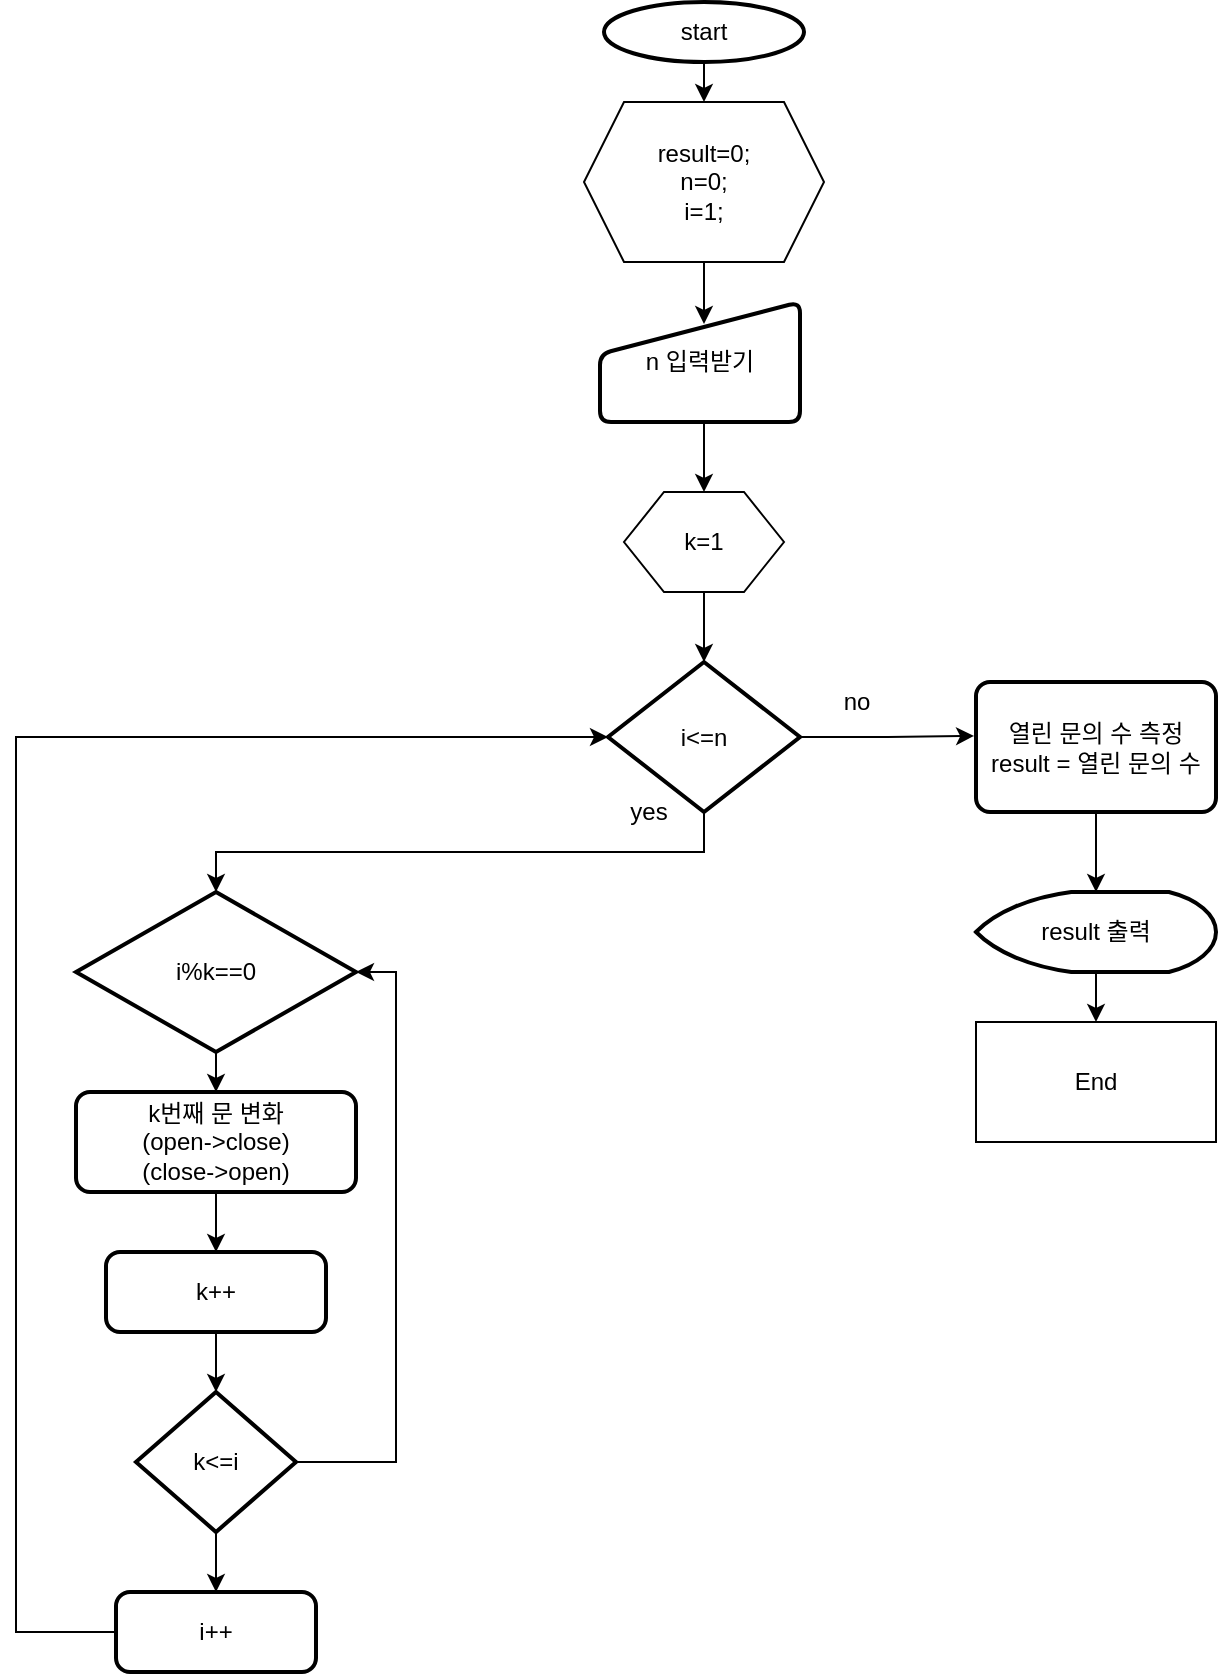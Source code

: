 <mxfile version="20.3.6" type="github">
  <diagram id="C5RBs43oDa-KdzZeNtuy" name="Page-1">
    <mxGraphModel dx="1422" dy="762" grid="1" gridSize="10" guides="1" tooltips="1" connect="1" arrows="1" fold="1" page="1" pageScale="1" pageWidth="827" pageHeight="1169" math="0" shadow="0">
      <root>
        <mxCell id="WIyWlLk6GJQsqaUBKTNV-0" />
        <mxCell id="WIyWlLk6GJQsqaUBKTNV-1" parent="WIyWlLk6GJQsqaUBKTNV-0" />
        <mxCell id="1Frkz7CYc5Go58rC8w8M-41" style="edgeStyle=orthogonalEdgeStyle;rounded=0;orthogonalLoop=1;jettySize=auto;html=1;exitX=0.5;exitY=1;exitDx=0;exitDy=0;entryX=0.5;entryY=0;entryDx=0;entryDy=0;exitPerimeter=0;" edge="1" parent="WIyWlLk6GJQsqaUBKTNV-1" source="1Frkz7CYc5Go58rC8w8M-56" target="1Frkz7CYc5Go58rC8w8M-22">
          <mxGeometry relative="1" as="geometry">
            <mxPoint x="413.75" y="50" as="sourcePoint" />
          </mxGeometry>
        </mxCell>
        <mxCell id="1Frkz7CYc5Go58rC8w8M-13" value="End" style="rounded=0;whiteSpace=wrap;html=1;" vertex="1" parent="WIyWlLk6GJQsqaUBKTNV-1">
          <mxGeometry x="550" y="530" width="120" height="60" as="geometry" />
        </mxCell>
        <mxCell id="1Frkz7CYc5Go58rC8w8M-28" style="edgeStyle=orthogonalEdgeStyle;rounded=0;orthogonalLoop=1;jettySize=auto;html=1;exitX=0.5;exitY=1;exitDx=0;exitDy=0;entryX=0.5;entryY=0;entryDx=0;entryDy=0;exitPerimeter=0;" edge="1" parent="WIyWlLk6GJQsqaUBKTNV-1" source="1Frkz7CYc5Go58rC8w8M-58" target="1Frkz7CYc5Go58rC8w8M-59">
          <mxGeometry relative="1" as="geometry">
            <mxPoint x="170" y="545" as="sourcePoint" />
            <mxPoint x="170" y="565" as="targetPoint" />
          </mxGeometry>
        </mxCell>
        <mxCell id="1Frkz7CYc5Go58rC8w8M-42" style="edgeStyle=orthogonalEdgeStyle;rounded=0;orthogonalLoop=1;jettySize=auto;html=1;exitX=0.5;exitY=1;exitDx=0;exitDy=0;entryX=0.52;entryY=0.183;entryDx=0;entryDy=0;entryPerimeter=0;" edge="1" parent="WIyWlLk6GJQsqaUBKTNV-1" source="1Frkz7CYc5Go58rC8w8M-22" target="1Frkz7CYc5Go58rC8w8M-57">
          <mxGeometry relative="1" as="geometry">
            <mxPoint x="414" y="180" as="targetPoint" />
          </mxGeometry>
        </mxCell>
        <mxCell id="1Frkz7CYc5Go58rC8w8M-22" value="result=0;&lt;br&gt;n=0;&lt;br&gt;i=1;" style="shape=hexagon;perimeter=hexagonPerimeter2;whiteSpace=wrap;html=1;fixedSize=1;" vertex="1" parent="WIyWlLk6GJQsqaUBKTNV-1">
          <mxGeometry x="354" y="70" width="120" height="80" as="geometry" />
        </mxCell>
        <mxCell id="1Frkz7CYc5Go58rC8w8M-43" style="edgeStyle=orthogonalEdgeStyle;rounded=0;orthogonalLoop=1;jettySize=auto;html=1;exitX=0.5;exitY=1;exitDx=0;exitDy=0;entryX=0.5;entryY=0;entryDx=0;entryDy=0;" edge="1" parent="WIyWlLk6GJQsqaUBKTNV-1" source="1Frkz7CYc5Go58rC8w8M-57" target="1Frkz7CYc5Go58rC8w8M-39">
          <mxGeometry relative="1" as="geometry">
            <mxPoint x="414" y="250" as="sourcePoint" />
          </mxGeometry>
        </mxCell>
        <mxCell id="1Frkz7CYc5Go58rC8w8M-37" style="edgeStyle=orthogonalEdgeStyle;rounded=0;orthogonalLoop=1;jettySize=auto;html=1;exitX=0.5;exitY=1;exitDx=0;exitDy=0;entryX=0.5;entryY=0;entryDx=0;entryDy=0;" edge="1" parent="WIyWlLk6GJQsqaUBKTNV-1" source="1Frkz7CYc5Go58rC8w8M-59" target="1Frkz7CYc5Go58rC8w8M-62">
          <mxGeometry relative="1" as="geometry">
            <mxPoint x="170" y="625" as="sourcePoint" />
            <mxPoint x="170" y="645" as="targetPoint" />
          </mxGeometry>
        </mxCell>
        <mxCell id="1Frkz7CYc5Go58rC8w8M-46" style="edgeStyle=orthogonalEdgeStyle;rounded=0;orthogonalLoop=1;jettySize=auto;html=1;exitX=0.5;exitY=1;exitDx=0;exitDy=0;entryX=0.5;entryY=0;entryDx=0;entryDy=0;entryPerimeter=0;" edge="1" parent="WIyWlLk6GJQsqaUBKTNV-1" source="1Frkz7CYc5Go58rC8w8M-62" target="1Frkz7CYc5Go58rC8w8M-63">
          <mxGeometry relative="1" as="geometry">
            <mxPoint x="170" y="705" as="sourcePoint" />
            <mxPoint x="170" y="725" as="targetPoint" />
          </mxGeometry>
        </mxCell>
        <mxCell id="1Frkz7CYc5Go58rC8w8M-36" style="edgeStyle=orthogonalEdgeStyle;rounded=0;orthogonalLoop=1;jettySize=auto;html=1;entryX=0.5;entryY=0;entryDx=0;entryDy=0;entryPerimeter=0;exitX=0.5;exitY=1;exitDx=0;exitDy=0;exitPerimeter=0;" edge="1" parent="WIyWlLk6GJQsqaUBKTNV-1" source="1Frkz7CYc5Go58rC8w8M-53" target="1Frkz7CYc5Go58rC8w8M-58">
          <mxGeometry relative="1" as="geometry">
            <mxPoint x="360" y="390" as="sourcePoint" />
            <mxPoint x="170" y="465" as="targetPoint" />
          </mxGeometry>
        </mxCell>
        <mxCell id="1Frkz7CYc5Go58rC8w8M-40" style="edgeStyle=orthogonalEdgeStyle;rounded=0;orthogonalLoop=1;jettySize=auto;html=1;exitX=0.5;exitY=1;exitDx=0;exitDy=0;entryX=0.5;entryY=0;entryDx=0;entryDy=0;entryPerimeter=0;" edge="1" parent="WIyWlLk6GJQsqaUBKTNV-1" source="1Frkz7CYc5Go58rC8w8M-39" target="1Frkz7CYc5Go58rC8w8M-53">
          <mxGeometry relative="1" as="geometry">
            <mxPoint x="414" y="345" as="targetPoint" />
          </mxGeometry>
        </mxCell>
        <mxCell id="1Frkz7CYc5Go58rC8w8M-39" value="k=1" style="shape=hexagon;perimeter=hexagonPerimeter2;whiteSpace=wrap;html=1;fixedSize=1;" vertex="1" parent="WIyWlLk6GJQsqaUBKTNV-1">
          <mxGeometry x="374" y="265" width="80" height="50" as="geometry" />
        </mxCell>
        <mxCell id="1Frkz7CYc5Go58rC8w8M-48" style="edgeStyle=orthogonalEdgeStyle;rounded=0;orthogonalLoop=1;jettySize=auto;html=1;exitX=0.5;exitY=1;exitDx=0;exitDy=0;entryX=0.5;entryY=0;entryDx=0;entryDy=0;exitPerimeter=0;" edge="1" parent="WIyWlLk6GJQsqaUBKTNV-1" source="1Frkz7CYc5Go58rC8w8M-63" target="1Frkz7CYc5Go58rC8w8M-66">
          <mxGeometry relative="1" as="geometry">
            <mxPoint x="170" y="805" as="sourcePoint" />
            <mxPoint x="170" y="825" as="targetPoint" />
          </mxGeometry>
        </mxCell>
        <mxCell id="1Frkz7CYc5Go58rC8w8M-69" style="edgeStyle=orthogonalEdgeStyle;rounded=0;orthogonalLoop=1;jettySize=auto;html=1;exitX=0.5;exitY=1;exitDx=0;exitDy=0;exitPerimeter=0;entryX=0.5;entryY=0;entryDx=0;entryDy=0;" edge="1" parent="WIyWlLk6GJQsqaUBKTNV-1" source="1Frkz7CYc5Go58rC8w8M-52" target="1Frkz7CYc5Go58rC8w8M-13">
          <mxGeometry relative="1" as="geometry" />
        </mxCell>
        <mxCell id="1Frkz7CYc5Go58rC8w8M-52" value="result 출력" style="strokeWidth=2;html=1;shape=mxgraph.flowchart.display;whiteSpace=wrap;" vertex="1" parent="WIyWlLk6GJQsqaUBKTNV-1">
          <mxGeometry x="550" y="465" width="120" height="40" as="geometry" />
        </mxCell>
        <mxCell id="1Frkz7CYc5Go58rC8w8M-71" style="edgeStyle=orthogonalEdgeStyle;rounded=0;orthogonalLoop=1;jettySize=auto;html=1;exitX=1;exitY=0.5;exitDx=0;exitDy=0;exitPerimeter=0;entryX=-0.008;entryY=0.415;entryDx=0;entryDy=0;entryPerimeter=0;" edge="1" parent="WIyWlLk6GJQsqaUBKTNV-1" source="1Frkz7CYc5Go58rC8w8M-53" target="1Frkz7CYc5Go58rC8w8M-67">
          <mxGeometry relative="1" as="geometry" />
        </mxCell>
        <mxCell id="1Frkz7CYc5Go58rC8w8M-53" value="i&amp;lt;=n" style="strokeWidth=2;html=1;shape=mxgraph.flowchart.decision;whiteSpace=wrap;" vertex="1" parent="WIyWlLk6GJQsqaUBKTNV-1">
          <mxGeometry x="366" y="350" width="96" height="75" as="geometry" />
        </mxCell>
        <mxCell id="1Frkz7CYc5Go58rC8w8M-56" value="start" style="strokeWidth=2;html=1;shape=mxgraph.flowchart.start_1;whiteSpace=wrap;" vertex="1" parent="WIyWlLk6GJQsqaUBKTNV-1">
          <mxGeometry x="364" y="20" width="100" height="30" as="geometry" />
        </mxCell>
        <mxCell id="1Frkz7CYc5Go58rC8w8M-57" value="n 입력받기" style="html=1;strokeWidth=2;shape=manualInput;whiteSpace=wrap;rounded=1;size=26;arcSize=11;" vertex="1" parent="WIyWlLk6GJQsqaUBKTNV-1">
          <mxGeometry x="362" y="170" width="100" height="60" as="geometry" />
        </mxCell>
        <mxCell id="1Frkz7CYc5Go58rC8w8M-58" value="i%k==0" style="strokeWidth=2;html=1;shape=mxgraph.flowchart.decision;whiteSpace=wrap;" vertex="1" parent="WIyWlLk6GJQsqaUBKTNV-1">
          <mxGeometry x="100" y="465" width="140" height="80" as="geometry" />
        </mxCell>
        <mxCell id="1Frkz7CYc5Go58rC8w8M-59" value="k번째 문 변화&lt;br&gt;(open-&amp;gt;close)&lt;br&gt;(close-&amp;gt;open)" style="rounded=1;whiteSpace=wrap;html=1;absoluteArcSize=1;arcSize=14;strokeWidth=2;" vertex="1" parent="WIyWlLk6GJQsqaUBKTNV-1">
          <mxGeometry x="100" y="565" width="140" height="50" as="geometry" />
        </mxCell>
        <mxCell id="1Frkz7CYc5Go58rC8w8M-62" value="k++" style="rounded=1;whiteSpace=wrap;html=1;absoluteArcSize=1;arcSize=14;strokeWidth=2;" vertex="1" parent="WIyWlLk6GJQsqaUBKTNV-1">
          <mxGeometry x="115" y="645" width="110" height="40" as="geometry" />
        </mxCell>
        <mxCell id="1Frkz7CYc5Go58rC8w8M-65" style="edgeStyle=orthogonalEdgeStyle;rounded=0;orthogonalLoop=1;jettySize=auto;html=1;exitX=1;exitY=0.5;exitDx=0;exitDy=0;exitPerimeter=0;entryX=1;entryY=0.5;entryDx=0;entryDy=0;entryPerimeter=0;" edge="1" parent="WIyWlLk6GJQsqaUBKTNV-1" source="1Frkz7CYc5Go58rC8w8M-63" target="1Frkz7CYc5Go58rC8w8M-58">
          <mxGeometry relative="1" as="geometry">
            <Array as="points">
              <mxPoint x="260" y="750" />
              <mxPoint x="260" y="505" />
            </Array>
          </mxGeometry>
        </mxCell>
        <mxCell id="1Frkz7CYc5Go58rC8w8M-63" value="k&amp;lt;=i" style="strokeWidth=2;html=1;shape=mxgraph.flowchart.decision;whiteSpace=wrap;" vertex="1" parent="WIyWlLk6GJQsqaUBKTNV-1">
          <mxGeometry x="130" y="715" width="80" height="70" as="geometry" />
        </mxCell>
        <mxCell id="1Frkz7CYc5Go58rC8w8M-74" style="edgeStyle=orthogonalEdgeStyle;rounded=0;orthogonalLoop=1;jettySize=auto;html=1;exitX=0;exitY=0.5;exitDx=0;exitDy=0;entryX=0;entryY=0.5;entryDx=0;entryDy=0;entryPerimeter=0;" edge="1" parent="WIyWlLk6GJQsqaUBKTNV-1" source="1Frkz7CYc5Go58rC8w8M-66" target="1Frkz7CYc5Go58rC8w8M-53">
          <mxGeometry relative="1" as="geometry">
            <Array as="points">
              <mxPoint x="70" y="835" />
              <mxPoint x="70" y="388" />
            </Array>
          </mxGeometry>
        </mxCell>
        <mxCell id="1Frkz7CYc5Go58rC8w8M-66" value="i++" style="rounded=1;whiteSpace=wrap;html=1;absoluteArcSize=1;arcSize=14;strokeWidth=2;" vertex="1" parent="WIyWlLk6GJQsqaUBKTNV-1">
          <mxGeometry x="120" y="815" width="100" height="40" as="geometry" />
        </mxCell>
        <mxCell id="1Frkz7CYc5Go58rC8w8M-68" style="edgeStyle=orthogonalEdgeStyle;rounded=0;orthogonalLoop=1;jettySize=auto;html=1;exitX=0.5;exitY=1;exitDx=0;exitDy=0;entryX=0.5;entryY=0;entryDx=0;entryDy=0;entryPerimeter=0;" edge="1" parent="WIyWlLk6GJQsqaUBKTNV-1" source="1Frkz7CYc5Go58rC8w8M-67" target="1Frkz7CYc5Go58rC8w8M-52">
          <mxGeometry relative="1" as="geometry">
            <mxPoint x="414" y="720" as="targetPoint" />
          </mxGeometry>
        </mxCell>
        <mxCell id="1Frkz7CYc5Go58rC8w8M-67" value="열린 문의 수 측정&lt;br&gt;result = 열린 문의 수" style="rounded=1;whiteSpace=wrap;html=1;absoluteArcSize=1;arcSize=14;strokeWidth=2;" vertex="1" parent="WIyWlLk6GJQsqaUBKTNV-1">
          <mxGeometry x="550" y="360" width="120" height="65" as="geometry" />
        </mxCell>
        <mxCell id="1Frkz7CYc5Go58rC8w8M-72" value="yes" style="text;html=1;align=center;verticalAlign=middle;resizable=0;points=[];autosize=1;strokeColor=none;fillColor=none;" vertex="1" parent="WIyWlLk6GJQsqaUBKTNV-1">
          <mxGeometry x="366" y="410" width="40" height="30" as="geometry" />
        </mxCell>
        <mxCell id="1Frkz7CYc5Go58rC8w8M-73" value="no" style="text;html=1;align=center;verticalAlign=middle;resizable=0;points=[];autosize=1;strokeColor=none;fillColor=none;" vertex="1" parent="WIyWlLk6GJQsqaUBKTNV-1">
          <mxGeometry x="470" y="355" width="40" height="30" as="geometry" />
        </mxCell>
      </root>
    </mxGraphModel>
  </diagram>
</mxfile>
